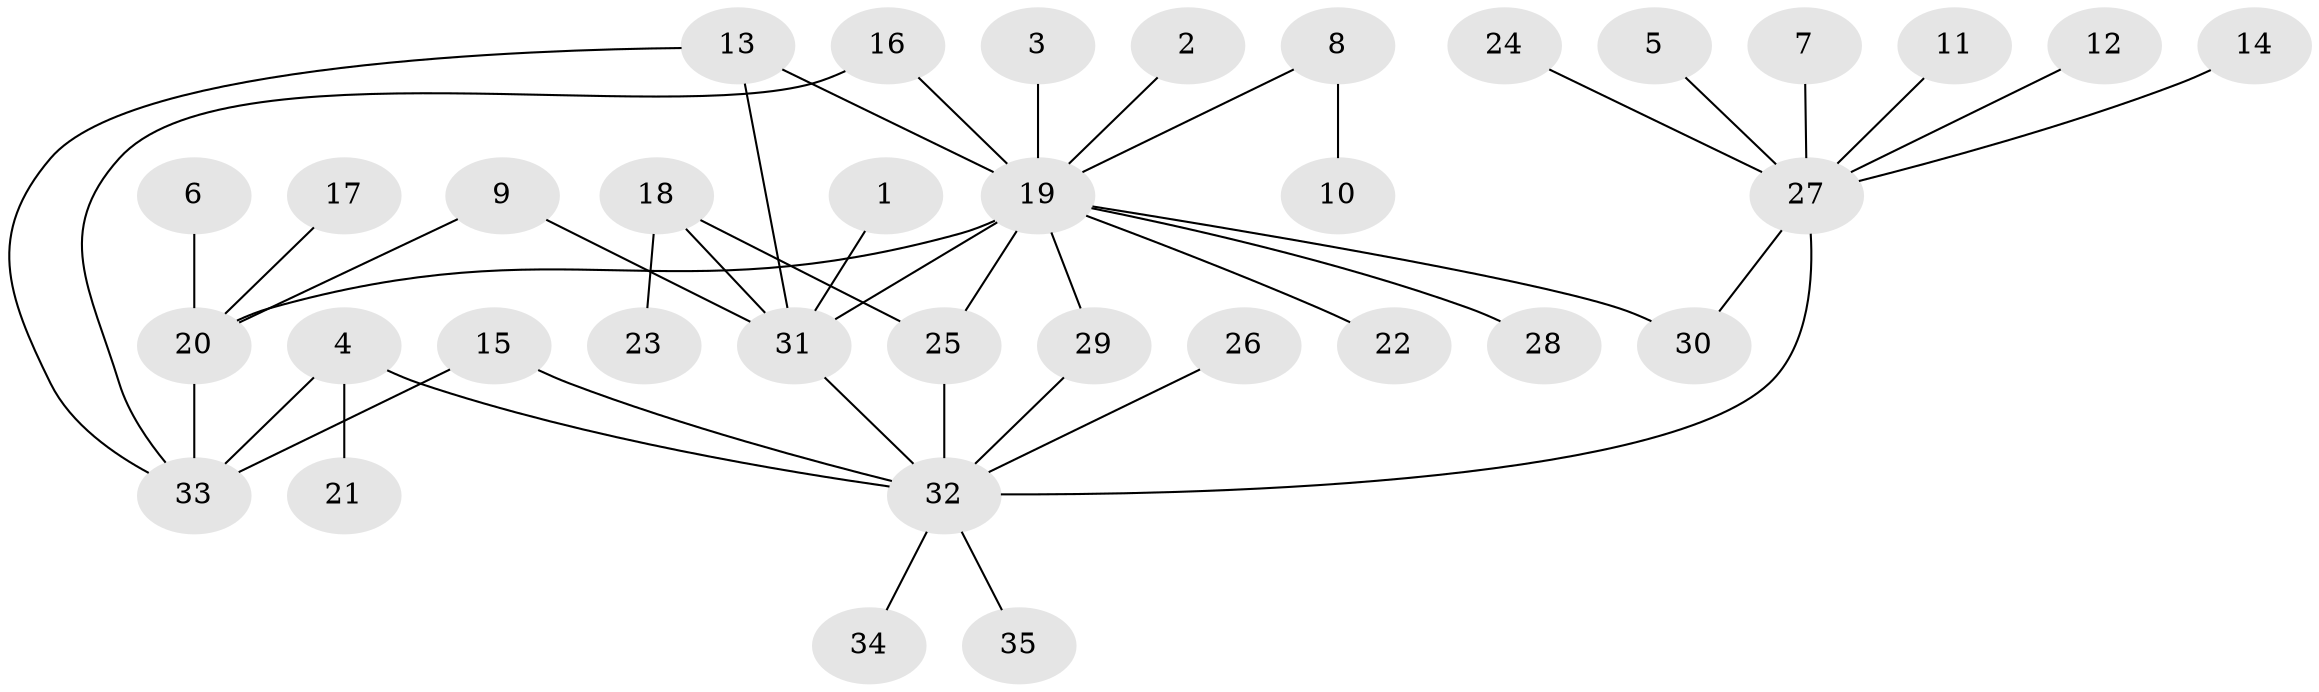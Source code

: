 // original degree distribution, {4: 0.057971014492753624, 8: 0.014492753623188406, 6: 0.014492753623188406, 3: 0.17391304347826086, 12: 0.014492753623188406, 2: 0.15942028985507245, 1: 0.5217391304347826, 5: 0.014492753623188406, 10: 0.014492753623188406, 7: 0.014492753623188406}
// Generated by graph-tools (version 1.1) at 2025/49/03/09/25 03:49:57]
// undirected, 35 vertices, 44 edges
graph export_dot {
graph [start="1"]
  node [color=gray90,style=filled];
  1;
  2;
  3;
  4;
  5;
  6;
  7;
  8;
  9;
  10;
  11;
  12;
  13;
  14;
  15;
  16;
  17;
  18;
  19;
  20;
  21;
  22;
  23;
  24;
  25;
  26;
  27;
  28;
  29;
  30;
  31;
  32;
  33;
  34;
  35;
  1 -- 31 [weight=1.0];
  2 -- 19 [weight=1.0];
  3 -- 19 [weight=1.0];
  4 -- 21 [weight=1.0];
  4 -- 32 [weight=1.0];
  4 -- 33 [weight=1.0];
  5 -- 27 [weight=1.0];
  6 -- 20 [weight=1.0];
  7 -- 27 [weight=1.0];
  8 -- 10 [weight=1.0];
  8 -- 19 [weight=1.0];
  9 -- 20 [weight=1.0];
  9 -- 31 [weight=1.0];
  11 -- 27 [weight=1.0];
  12 -- 27 [weight=1.0];
  13 -- 19 [weight=2.0];
  13 -- 31 [weight=1.0];
  13 -- 33 [weight=1.0];
  14 -- 27 [weight=1.0];
  15 -- 32 [weight=1.0];
  15 -- 33 [weight=1.0];
  16 -- 19 [weight=1.0];
  16 -- 33 [weight=1.0];
  17 -- 20 [weight=1.0];
  18 -- 23 [weight=1.0];
  18 -- 25 [weight=1.0];
  18 -- 31 [weight=1.0];
  19 -- 20 [weight=1.0];
  19 -- 22 [weight=1.0];
  19 -- 25 [weight=1.0];
  19 -- 28 [weight=1.0];
  19 -- 29 [weight=1.0];
  19 -- 30 [weight=1.0];
  19 -- 31 [weight=1.0];
  20 -- 33 [weight=1.0];
  24 -- 27 [weight=1.0];
  25 -- 32 [weight=1.0];
  26 -- 32 [weight=1.0];
  27 -- 30 [weight=1.0];
  27 -- 32 [weight=1.0];
  29 -- 32 [weight=1.0];
  31 -- 32 [weight=1.0];
  32 -- 34 [weight=1.0];
  32 -- 35 [weight=1.0];
}
